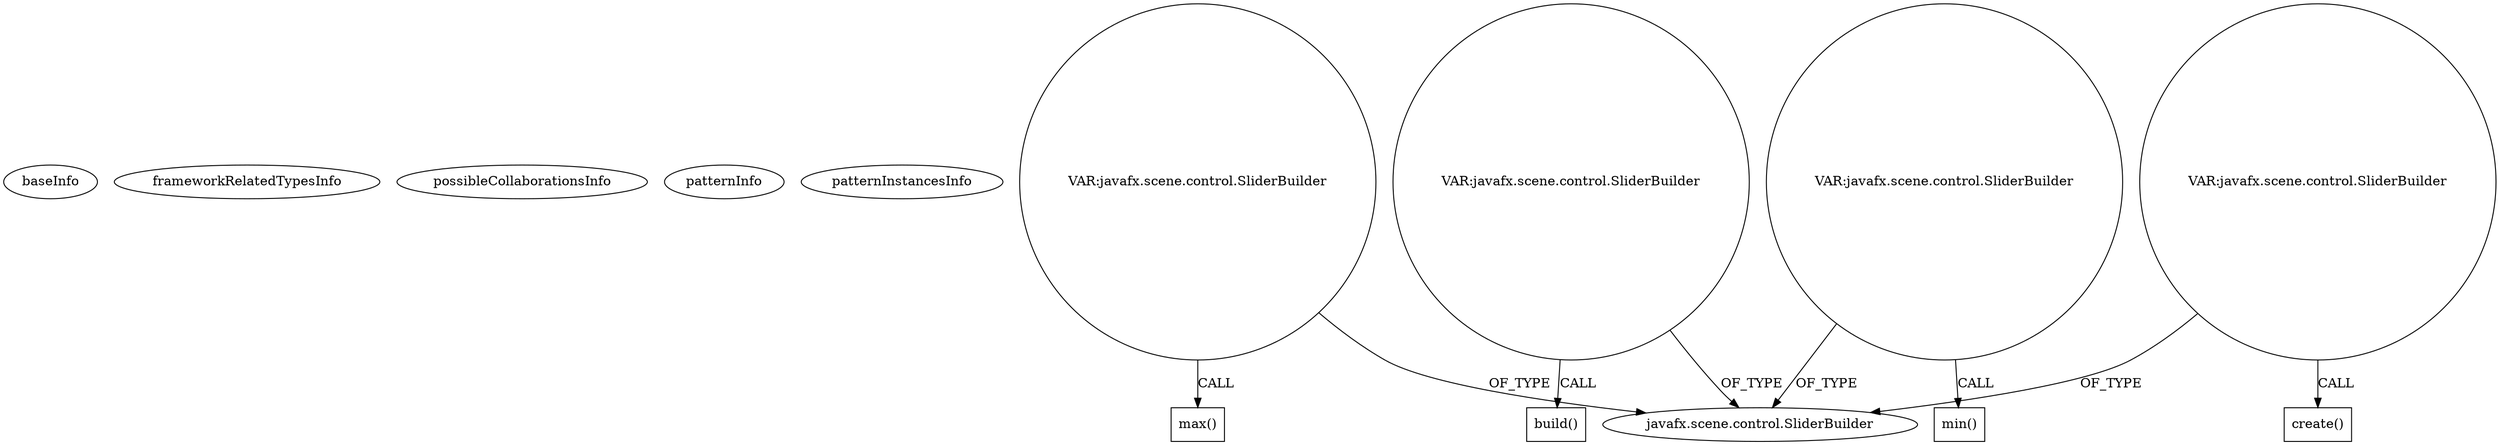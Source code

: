 digraph {
baseInfo[graphId=4604,category="pattern",isAnonymous=false,possibleRelation=false]
frameworkRelatedTypesInfo[]
possibleCollaborationsInfo[]
patternInfo[frequency=2.0,patternRootClient=null]
patternInstancesInfo[0="yorlov-VirtualPointer~/yorlov-VirtualPointer/VirtualPointer-master/src/com/blogspot/captain1653/options/OptionsStage.java~OptionsStage~4889",1="soonzsoonz-QuickFoot~/soonzsoonz-QuickFoot/QuickFoot-master/src/application/AudioConfigMain.java~AudioConfigMain~4245"]
106[label="javafx.scene.control.SliderBuilder",vertexType="FRAMEWORK_CLASS_TYPE",isFrameworkType=false]
104[label="VAR:javafx.scene.control.SliderBuilder",vertexType="VARIABLE_EXPRESION",isFrameworkType=false,shape=circle]
105[label="build()",vertexType="INSIDE_CALL",isFrameworkType=false,shape=box]
107[label="VAR:javafx.scene.control.SliderBuilder",vertexType="VARIABLE_EXPRESION",isFrameworkType=false,shape=circle]
108[label="max()",vertexType="INSIDE_CALL",isFrameworkType=false,shape=box]
122[label="VAR:javafx.scene.control.SliderBuilder",vertexType="VARIABLE_EXPRESION",isFrameworkType=false,shape=circle]
123[label="create()",vertexType="INSIDE_CALL",isFrameworkType=false,shape=box]
110[label="VAR:javafx.scene.control.SliderBuilder",vertexType="VARIABLE_EXPRESION",isFrameworkType=false,shape=circle]
111[label="min()",vertexType="INSIDE_CALL",isFrameworkType=false,shape=box]
104->106[label="OF_TYPE"]
110->111[label="CALL"]
122->123[label="CALL"]
107->108[label="CALL"]
122->106[label="OF_TYPE"]
107->106[label="OF_TYPE"]
104->105[label="CALL"]
110->106[label="OF_TYPE"]
}
